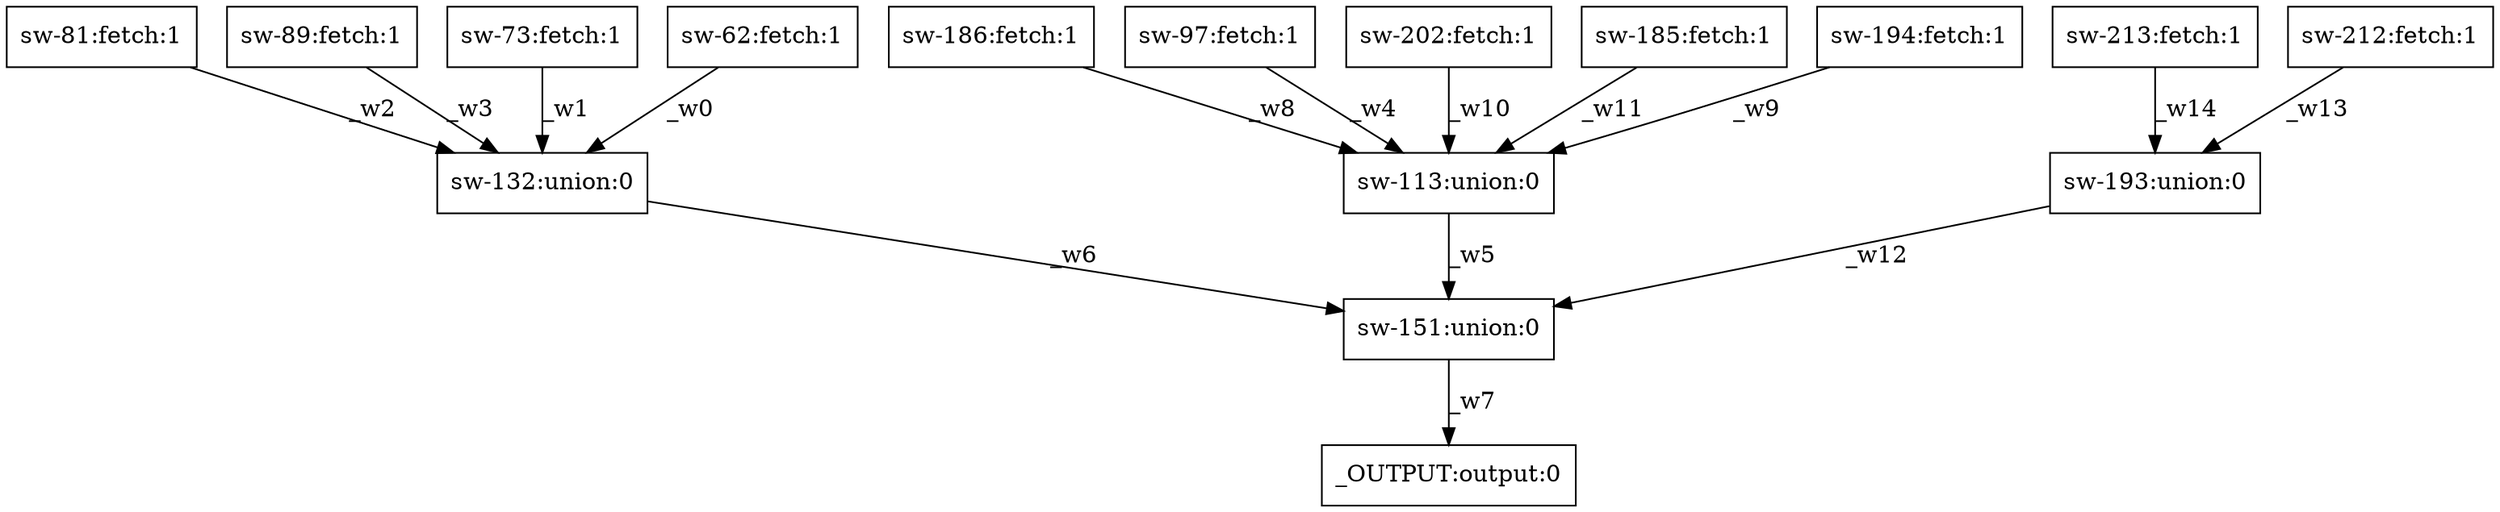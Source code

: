 digraph test1 { node [shape=box] "sw-193" [label="sw-193:union:0"];"_OUTPUT" [label="_OUTPUT:output:0"];"sw-186" [label="sw-186:fetch:1"];"sw-81" [label="sw-81:fetch:1"];"sw-151" [label="sw-151:union:0"];"sw-213" [label="sw-213:fetch:1"];"sw-97" [label="sw-97:fetch:1"];"sw-202" [label="sw-202:fetch:1"];"sw-185" [label="sw-185:fetch:1"];"sw-212" [label="sw-212:fetch:1"];"sw-89" [label="sw-89:fetch:1"];"sw-132" [label="sw-132:union:0"];"sw-113" [label="sw-113:union:0"];"sw-73" [label="sw-73:fetch:1"];"sw-62" [label="sw-62:fetch:1"];"sw-194" [label="sw-194:fetch:1"];"sw-62" -> "sw-132" [label="_w0"];"sw-73" -> "sw-132" [label="_w1"];"sw-81" -> "sw-132" [label="_w2"];"sw-89" -> "sw-132" [label="_w3"];"sw-97" -> "sw-113" [label="_w4"];"sw-113" -> "sw-151" [label="_w5"];"sw-132" -> "sw-151" [label="_w6"];"sw-151" -> "_OUTPUT" [label="_w7"];"sw-186" -> "sw-113" [label="_w8"];"sw-194" -> "sw-113" [label="_w9"];"sw-202" -> "sw-113" [label="_w10"];"sw-185" -> "sw-113" [label="_w11"];"sw-193" -> "sw-151" [label="_w12"];"sw-212" -> "sw-193" [label="_w13"];"sw-213" -> "sw-193" [label="_w14"];}